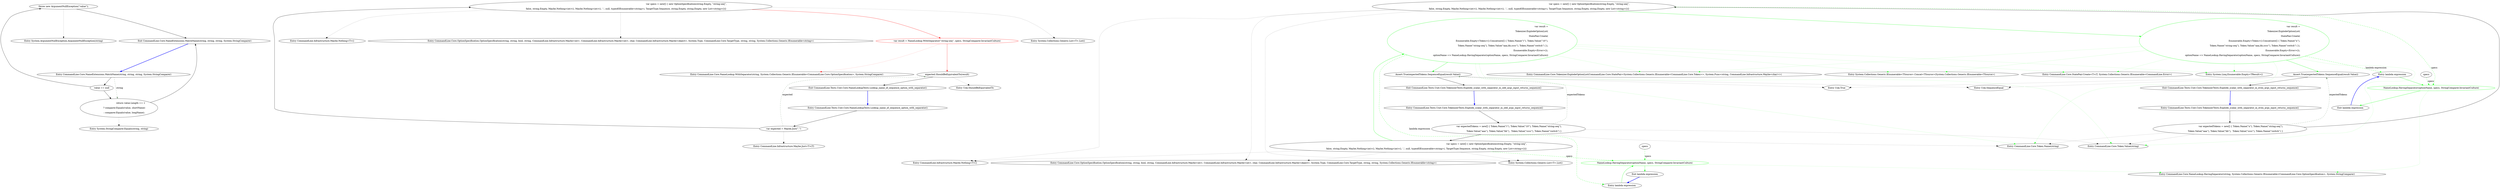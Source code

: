 digraph  {
m0_5 [label="Entry System.ArgumentNullException.ArgumentNullException(string)", span="0-0", cluster="System.ArgumentNullException.ArgumentNullException(string)", file="InstanceBuilder.cs"];
m0_0 [label="Entry CommandLine.Core.NameExtensions.MatchName(string, string, string, System.StringComparer)", span="8-8", cluster="CommandLine.Core.NameExtensions.MatchName(string, string, string, System.StringComparer)", file="InstanceBuilder.cs"];
m0_1 [label="value == null", span="10-10", cluster="CommandLine.Core.NameExtensions.MatchName(string, string, string, System.StringComparer)", file="InstanceBuilder.cs"];
m0_3 [label="return value.Length == 1\r\n               ? comparer.Equals(value, shortName)\r\n               : comparer.Equals(value, longName);", span="12-14", cluster="CommandLine.Core.NameExtensions.MatchName(string, string, string, System.StringComparer)", file="InstanceBuilder.cs"];
m0_2 [label="throw new ArgumentNullException(''value'');", span="10-10", cluster="CommandLine.Core.NameExtensions.MatchName(string, string, string, System.StringComparer)", file="InstanceBuilder.cs"];
m0_4 [label="Exit CommandLine.Core.NameExtensions.MatchName(string, string, string, System.StringComparer)", span="8-8", cluster="CommandLine.Core.NameExtensions.MatchName(string, string, string, System.StringComparer)", file="InstanceBuilder.cs"];
m0_6 [label="Entry System.StringComparer.Equals(string, string)", span="0-0", cluster="System.StringComparer.Equals(string, string)", file="InstanceBuilder.cs"];
m2_8 [label="Entry CommandLine.Infrastructure.Maybe.Nothing<T>()", span="63-63", cluster="CommandLine.Infrastructure.Maybe.Nothing<T>()", file="NameLookupTests.cs"];
m2_6 [label="Entry CommandLine.Infrastructure.Maybe.Just<T>(T)", span="68-68", cluster="CommandLine.Infrastructure.Maybe.Just<T>(T)", file="NameLookupTests.cs"];
m2_7 [label="Entry CommandLine.Core.OptionSpecification.OptionSpecification(string, string, bool, string, CommandLine.Infrastructure.Maybe<int>, CommandLine.Infrastructure.Maybe<int>, char, CommandLine.Infrastructure.Maybe<object>, System.Type, CommandLine.Core.TargetType, string, string, System.Collections.Generic.IEnumerable<string>)", span="18-18", cluster="CommandLine.Core.OptionSpecification.OptionSpecification(string, string, bool, string, CommandLine.Infrastructure.Maybe<int>, CommandLine.Infrastructure.Maybe<int>, char, CommandLine.Infrastructure.Maybe<object>, System.Type, CommandLine.Core.TargetType, string, string, System.Collections.Generic.IEnumerable<string>)", file="NameLookupTests.cs"];
m2_10 [label="Entry CommandLine.Core.NameLookup.WithSeparator(string, System.Collections.Generic.IEnumerable<CommandLine.Core.OptionSpecification>, System.StringComparer)", span="16-16", cluster="CommandLine.Core.NameLookup.WithSeparator(string, System.Collections.Generic.IEnumerable<CommandLine.Core.OptionSpecification>, System.StringComparer)", file="NameLookupTests.cs"];
m2_0 [label="Entry CommandLine.Tests.Unit.Core.NameLookupTests.Lookup_name_of_sequence_option_with_separator()", span="14-14", cluster="CommandLine.Tests.Unit.Core.NameLookupTests.Lookup_name_of_sequence_option_with_separator()", file="NameLookupTests.cs"];
m2_1 [label="var expected = Maybe.Just(''.'')", span="17-17", cluster="CommandLine.Tests.Unit.Core.NameLookupTests.Lookup_name_of_sequence_option_with_separator()", file="NameLookupTests.cs"];
m2_2 [label="var specs = new[] { new OptionSpecification(string.Empty, ''string-seq'',\r\n                false, string.Empty, Maybe.Nothing<int>(), Maybe.Nothing<int>(), '.', null, typeof(IEnumerable<string>), TargetType.Sequence, string.Empty, string.Empty, new List<string>())}", span="18-19", cluster="CommandLine.Tests.Unit.Core.NameLookupTests.Lookup_name_of_sequence_option_with_separator()", file="NameLookupTests.cs"];
m2_4 [label="expected.ShouldBeEquivalentTo(result)", span="25-25", cluster="CommandLine.Tests.Unit.Core.NameLookupTests.Lookup_name_of_sequence_option_with_separator()", file="NameLookupTests.cs"];
m2_3 [label="var result = NameLookup.WithSeparator(''string-seq'', specs, StringComparer.InvariantCulture)", span="22-22", cluster="CommandLine.Tests.Unit.Core.NameLookupTests.Lookup_name_of_sequence_option_with_separator()", color=red, community=0, file="NameLookupTests.cs"];
m2_5 [label="Exit CommandLine.Tests.Unit.Core.NameLookupTests.Lookup_name_of_sequence_option_with_separator()", span="14-14", cluster="CommandLine.Tests.Unit.Core.NameLookupTests.Lookup_name_of_sequence_option_with_separator()", file="NameLookupTests.cs"];
m2_11 [label="Entry Unk.ShouldBeEquivalentTo", span="", cluster="Unk.ShouldBeEquivalentTo", file="NameLookupTests.cs"];
m2_9 [label="Entry System.Collections.Generic.List<T>.List()", span="0-0", cluster="System.Collections.Generic.List<T>.List()", file="NameLookupTests.cs"];
m3_9 [label="Entry CommandLine.Infrastructure.Maybe.Nothing<T>()", span="63-63", cluster="CommandLine.Infrastructure.Maybe.Nothing<T>()", file="TokenizerTests.cs"];
m3_11 [label="Entry System.Linq.Enumerable.Empty<TResult>()", span="0-0", cluster="System.Linq.Enumerable.Empty<TResult>()", file="TokenizerTests.cs"];
m3_13 [label="Entry CommandLine.Core.StatePair.Create<T>(T, System.Collections.Generic.IEnumerable<CommandLine.Error>)", span="58-58", cluster="CommandLine.Core.StatePair.Create<T>(T, System.Collections.Generic.IEnumerable<CommandLine.Error>)", file="TokenizerTests.cs"];
m3_21 [label="Entry CommandLine.Tests.Unit.Core.TokenizerTests.Explode_scalar_with_separator_in_even_args_input_returns_sequence()", span="38-38", cluster="CommandLine.Tests.Unit.Core.TokenizerTests.Explode_scalar_with_separator_in_even_args_input_returns_sequence()", file="TokenizerTests.cs"];
m3_22 [label="var expectedTokens = new[] { Token.Name(''x''), Token.Name(''string-seq''),\r\n                Token.Value(''aaa''), Token.Value(''bb''),  Token.Value(''cccc''), Token.Name(''switch'') }", span="41-42", cluster="CommandLine.Tests.Unit.Core.TokenizerTests.Explode_scalar_with_separator_in_even_args_input_returns_sequence()", file="TokenizerTests.cs"];
m3_23 [label="var specs = new[] { new OptionSpecification(string.Empty, ''string-seq'',\r\n                false, string.Empty, Maybe.Nothing<int>(), Maybe.Nothing<int>(), ',', null, typeof(IEnumerable<string>), TargetType.Sequence, string.Empty, string.Empty, new List<string>())}", span="43-44", cluster="CommandLine.Tests.Unit.Core.TokenizerTests.Explode_scalar_with_separator_in_even_args_input_returns_sequence()", file="TokenizerTests.cs"];
m3_25 [label="Assert.True(expectedTokens.SequenceEqual(result.Value))", span="56-56", cluster="CommandLine.Tests.Unit.Core.TokenizerTests.Explode_scalar_with_separator_in_even_args_input_returns_sequence()", file="TokenizerTests.cs"];
m3_24 [label="var result =\r\n                Tokenizer.ExplodeOptionList(\r\n                    StatePair.Create(\r\n                        Enumerable.Empty<Token>().Concat(new[] { Token.Name(''x''),\r\n                            Token.Name(''string-seq''), Token.Value(''aaa,bb,cccc''), Token.Name(''switch'') }),\r\n                        Enumerable.Empty<Error>()),\r\n                        optionName => NameLookup.HavingSeparator(optionName, specs, StringComparer.InvariantCulture))", span="47-53", cluster="CommandLine.Tests.Unit.Core.TokenizerTests.Explode_scalar_with_separator_in_even_args_input_returns_sequence()", color=green, community=0, file="TokenizerTests.cs"];
m3_26 [label="Exit CommandLine.Tests.Unit.Core.TokenizerTests.Explode_scalar_with_separator_in_even_args_input_returns_sequence()", span="38-38", cluster="CommandLine.Tests.Unit.Core.TokenizerTests.Explode_scalar_with_separator_in_even_args_input_returns_sequence()", file="TokenizerTests.cs"];
m3_8 [label="Entry CommandLine.Core.OptionSpecification.OptionSpecification(string, string, bool, string, CommandLine.Infrastructure.Maybe<int>, CommandLine.Infrastructure.Maybe<int>, char, CommandLine.Infrastructure.Maybe<object>, System.Type, CommandLine.Core.TargetType, string, string, System.Collections.Generic.IEnumerable<string>)", span="18-18", cluster="CommandLine.Core.OptionSpecification.OptionSpecification(string, string, bool, string, CommandLine.Infrastructure.Maybe<int>, CommandLine.Infrastructure.Maybe<int>, char, CommandLine.Infrastructure.Maybe<object>, System.Type, CommandLine.Core.TargetType, string, string, System.Collections.Generic.IEnumerable<string>)", file="TokenizerTests.cs"];
m3_20 [label="Entry CommandLine.Core.NameLookup.HavingSeparator(string, System.Collections.Generic.IEnumerable<CommandLine.Core.OptionSpecification>, System.StringComparer)", span="16-16", cluster="CommandLine.Core.NameLookup.HavingSeparator(string, System.Collections.Generic.IEnumerable<CommandLine.Core.OptionSpecification>, System.StringComparer)", file="TokenizerTests.cs"];
m3_16 [label="Entry Unk.True", span="", cluster="Unk.True", file="TokenizerTests.cs"];
m3_0 [label="Entry CommandLine.Tests.Unit.Core.TokenizerTests.Explode_scalar_with_separator_in_odd_args_input_returns_sequence()", span="14-14", cluster="CommandLine.Tests.Unit.Core.TokenizerTests.Explode_scalar_with_separator_in_odd_args_input_returns_sequence()", file="TokenizerTests.cs"];
m3_1 [label="var expectedTokens = new[] { Token.Name(''i''), Token.Value(''10''), Token.Name(''string-seq''),\r\n                Token.Value(''aaa''), Token.Value(''bb''),  Token.Value(''cccc''), Token.Name(''switch'') }", span="17-18", cluster="CommandLine.Tests.Unit.Core.TokenizerTests.Explode_scalar_with_separator_in_odd_args_input_returns_sequence()", file="TokenizerTests.cs"];
m3_2 [label="var specs = new[] { new OptionSpecification(string.Empty, ''string-seq'',\r\n                false, string.Empty, Maybe.Nothing<int>(), Maybe.Nothing<int>(), ',', null, typeof(IEnumerable<string>), TargetType.Sequence, string.Empty, string.Empty, new List<string>())}", span="19-20", cluster="CommandLine.Tests.Unit.Core.TokenizerTests.Explode_scalar_with_separator_in_odd_args_input_returns_sequence()", file="TokenizerTests.cs"];
m3_4 [label="Assert.True(expectedTokens.SequenceEqual(result.Value))", span="32-32", cluster="CommandLine.Tests.Unit.Core.TokenizerTests.Explode_scalar_with_separator_in_odd_args_input_returns_sequence()", file="TokenizerTests.cs"];
m3_3 [label="var result =\r\n                Tokenizer.ExplodeOptionList(\r\n                    StatePair.Create(\r\n                        Enumerable.Empty<Token>().Concat(new[] { Token.Name(''i''), Token.Value(''10''),\r\n                            Token.Name(''string-seq''), Token.Value(''aaa,bb,cccc''), Token.Name(''switch'') }),\r\n                        Enumerable.Empty<Error>()),\r\n                        optionName => NameLookup.HavingSeparator(optionName, specs, StringComparer.InvariantCulture))", span="23-29", cluster="CommandLine.Tests.Unit.Core.TokenizerTests.Explode_scalar_with_separator_in_odd_args_input_returns_sequence()", color=green, community=0, file="TokenizerTests.cs"];
m3_5 [label="Exit CommandLine.Tests.Unit.Core.TokenizerTests.Explode_scalar_with_separator_in_odd_args_input_returns_sequence()", span="14-14", cluster="CommandLine.Tests.Unit.Core.TokenizerTests.Explode_scalar_with_separator_in_odd_args_input_returns_sequence()", file="TokenizerTests.cs"];
m3_27 [label="Entry lambda expression", span="53-53", cluster="lambda expression", file="TokenizerTests.cs"];
m3_18 [label="NameLookup.HavingSeparator(optionName, specs, StringComparer.InvariantCulture)", span="29-29", cluster="lambda expression", color=green, community=0, file="TokenizerTests.cs"];
m3_17 [label="Entry lambda expression", span="29-29", cluster="lambda expression", file="TokenizerTests.cs"];
m3_19 [label="Exit lambda expression", span="29-29", cluster="lambda expression", file="TokenizerTests.cs"];
m3_28 [label="NameLookup.HavingSeparator(optionName, specs, StringComparer.InvariantCulture)", span="53-53", cluster="lambda expression", color=green, community=0, file="TokenizerTests.cs"];
m3_29 [label="Exit lambda expression", span="53-53", cluster="lambda expression", file="TokenizerTests.cs"];
m3_6 [label="Entry CommandLine.Core.Token.Name(string)", span="19-19", cluster="CommandLine.Core.Token.Name(string)", file="TokenizerTests.cs"];
m3_15 [label="Entry Unk.SequenceEqual", span="", cluster="Unk.SequenceEqual", file="TokenizerTests.cs"];
m3_14 [label="Entry CommandLine.Core.Tokenizer.ExplodeOptionList(CommandLine.Core.StatePair<System.Collections.Generic.IEnumerable<CommandLine.Core.Token>>, System.Func<string, CommandLine.Infrastructure.Maybe<char>>)", span="44-44", cluster="CommandLine.Core.Tokenizer.ExplodeOptionList(CommandLine.Core.StatePair<System.Collections.Generic.IEnumerable<CommandLine.Core.Token>>, System.Func<string, CommandLine.Infrastructure.Maybe<char>>)", file="TokenizerTests.cs"];
m3_12 [label="Entry System.Collections.Generic.IEnumerable<TSource>.Concat<TSource>(System.Collections.Generic.IEnumerable<TSource>)", span="0-0", cluster="System.Collections.Generic.IEnumerable<TSource>.Concat<TSource>(System.Collections.Generic.IEnumerable<TSource>)", file="TokenizerTests.cs"];
m3_7 [label="Entry CommandLine.Core.Token.Value(string)", span="24-24", cluster="CommandLine.Core.Token.Value(string)", file="TokenizerTests.cs"];
m3_10 [label="Entry System.Collections.Generic.List<T>.List()", span="0-0", cluster="System.Collections.Generic.List<T>.List()", file="TokenizerTests.cs"];
m3_30 [label=specs, span="", file="TokenizerTests.cs"];
m3_31 [label=specs, span="", file="TokenizerTests.cs"];
m0_0 -> m0_1  [key=0, style=solid];
m0_0 -> m0_3  [key=1, style=dashed, color=darkseagreen4, label=string];
m0_1 -> m0_2  [key=0, style=solid];
m0_1 -> m0_3  [key=0, style=solid];
m0_3 -> m0_4  [key=0, style=solid];
m0_3 -> m0_6  [key=2, style=dotted];
m0_2 -> m0_4  [key=0, style=solid];
m0_2 -> m0_5  [key=2, style=dotted];
m0_4 -> m0_0  [key=0, style=bold, color=blue];
m2_0 -> m2_1  [key=0, style=solid];
m2_1 -> m2_2  [key=0, style=solid];
m2_1 -> m2_6  [key=2, style=dotted];
m2_1 -> m2_4  [key=1, style=dashed, color=darkseagreen4, label=expected];
m2_2 -> m2_3  [key=0, style=solid, color=red];
m2_2 -> m2_7  [key=2, style=dotted];
m2_2 -> m2_8  [key=2, style=dotted];
m2_2 -> m2_9  [key=2, style=dotted];
m2_4 -> m2_5  [key=0, style=solid];
m2_4 -> m2_11  [key=2, style=dotted];
m2_3 -> m2_4  [key=0, style=solid, color=red];
m2_3 -> m2_10  [key=2, style=dotted, color=red];
m2_5 -> m2_0  [key=0, style=bold, color=blue];
m3_21 -> m3_22  [key=0, style=solid];
m3_22 -> m3_23  [key=0, style=solid];
m3_22 -> m3_6  [key=2, style=dotted];
m3_22 -> m3_7  [key=2, style=dotted];
m3_22 -> m3_25  [key=1, style=dashed, color=darkseagreen4, label=expectedTokens];
m3_23 -> m3_24  [key=0, style=solid, color=green];
m3_23 -> m3_8  [key=2, style=dotted];
m3_23 -> m3_9  [key=2, style=dotted];
m3_23 -> m3_10  [key=2, style=dotted];
m3_23 -> m3_28  [key=1, style=dashed, color=green, label=specs];
m3_25 -> m3_26  [key=0, style=solid];
m3_25 -> m3_15  [key=2, style=dotted];
m3_25 -> m3_16  [key=2, style=dotted];
m3_24 -> m3_25  [key=0, style=solid, color=green];
m3_24 -> m3_11  [key=2, style=dotted, color=green];
m3_24 -> m3_6  [key=2, style=dotted, color=green];
m3_24 -> m3_7  [key=2, style=dotted, color=green];
m3_24 -> m3_12  [key=2, style=dotted, color=green];
m3_24 -> m3_13  [key=2, style=dotted, color=green];
m3_24 -> m3_14  [key=2, style=dotted, color=green];
m3_24 -> m3_27  [key=1, style=dashed, color=green, label="lambda expression"];
m3_26 -> m3_21  [key=0, style=bold, color=blue];
m3_0 -> m3_1  [key=0, style=solid];
m3_1 -> m3_2  [key=0, style=solid];
m3_1 -> m3_6  [key=2, style=dotted];
m3_1 -> m3_7  [key=2, style=dotted];
m3_1 -> m3_4  [key=1, style=dashed, color=darkseagreen4, label=expectedTokens];
m3_2 -> m3_3  [key=0, style=solid, color=green];
m3_2 -> m3_8  [key=2, style=dotted];
m3_2 -> m3_9  [key=2, style=dotted];
m3_2 -> m3_10  [key=2, style=dotted];
m3_2 -> m3_18  [key=1, style=dashed, color=green, label=specs];
m3_4 -> m3_5  [key=0, style=solid];
m3_4 -> m3_15  [key=2, style=dotted];
m3_4 -> m3_16  [key=2, style=dotted];
m3_3 -> m3_4  [key=0, style=solid, color=green];
m3_3 -> m3_11  [key=2, style=dotted, color=green];
m3_3 -> m3_6  [key=2, style=dotted, color=green];
m3_3 -> m3_7  [key=2, style=dotted, color=green];
m3_3 -> m3_12  [key=2, style=dotted, color=green];
m3_3 -> m3_13  [key=2, style=dotted, color=green];
m3_3 -> m3_14  [key=2, style=dotted, color=green];
m3_3 -> m3_17  [key=1, style=dashed, color=green, label="lambda expression"];
m3_5 -> m3_0  [key=0, style=bold, color=blue];
m3_27 -> m3_28  [key=0, style=solid, color=green];
m3_18 -> m3_19  [key=0, style=solid, color=green];
m3_18 -> m3_20  [key=2, style=dotted, color=green];
m3_17 -> m3_18  [key=0, style=solid, color=green];
m3_19 -> m3_17  [key=0, style=bold, color=blue];
m3_28 -> m3_29  [key=0, style=solid, color=green];
m3_28 -> m3_20  [key=2, style=dotted, color=green];
m3_29 -> m3_27  [key=0, style=bold, color=blue];
m3_30 -> m3_18  [key=1, style=dashed, color=green, label=specs];
m3_31 -> m3_28  [key=1, style=dashed, color=green, label=specs];
}
